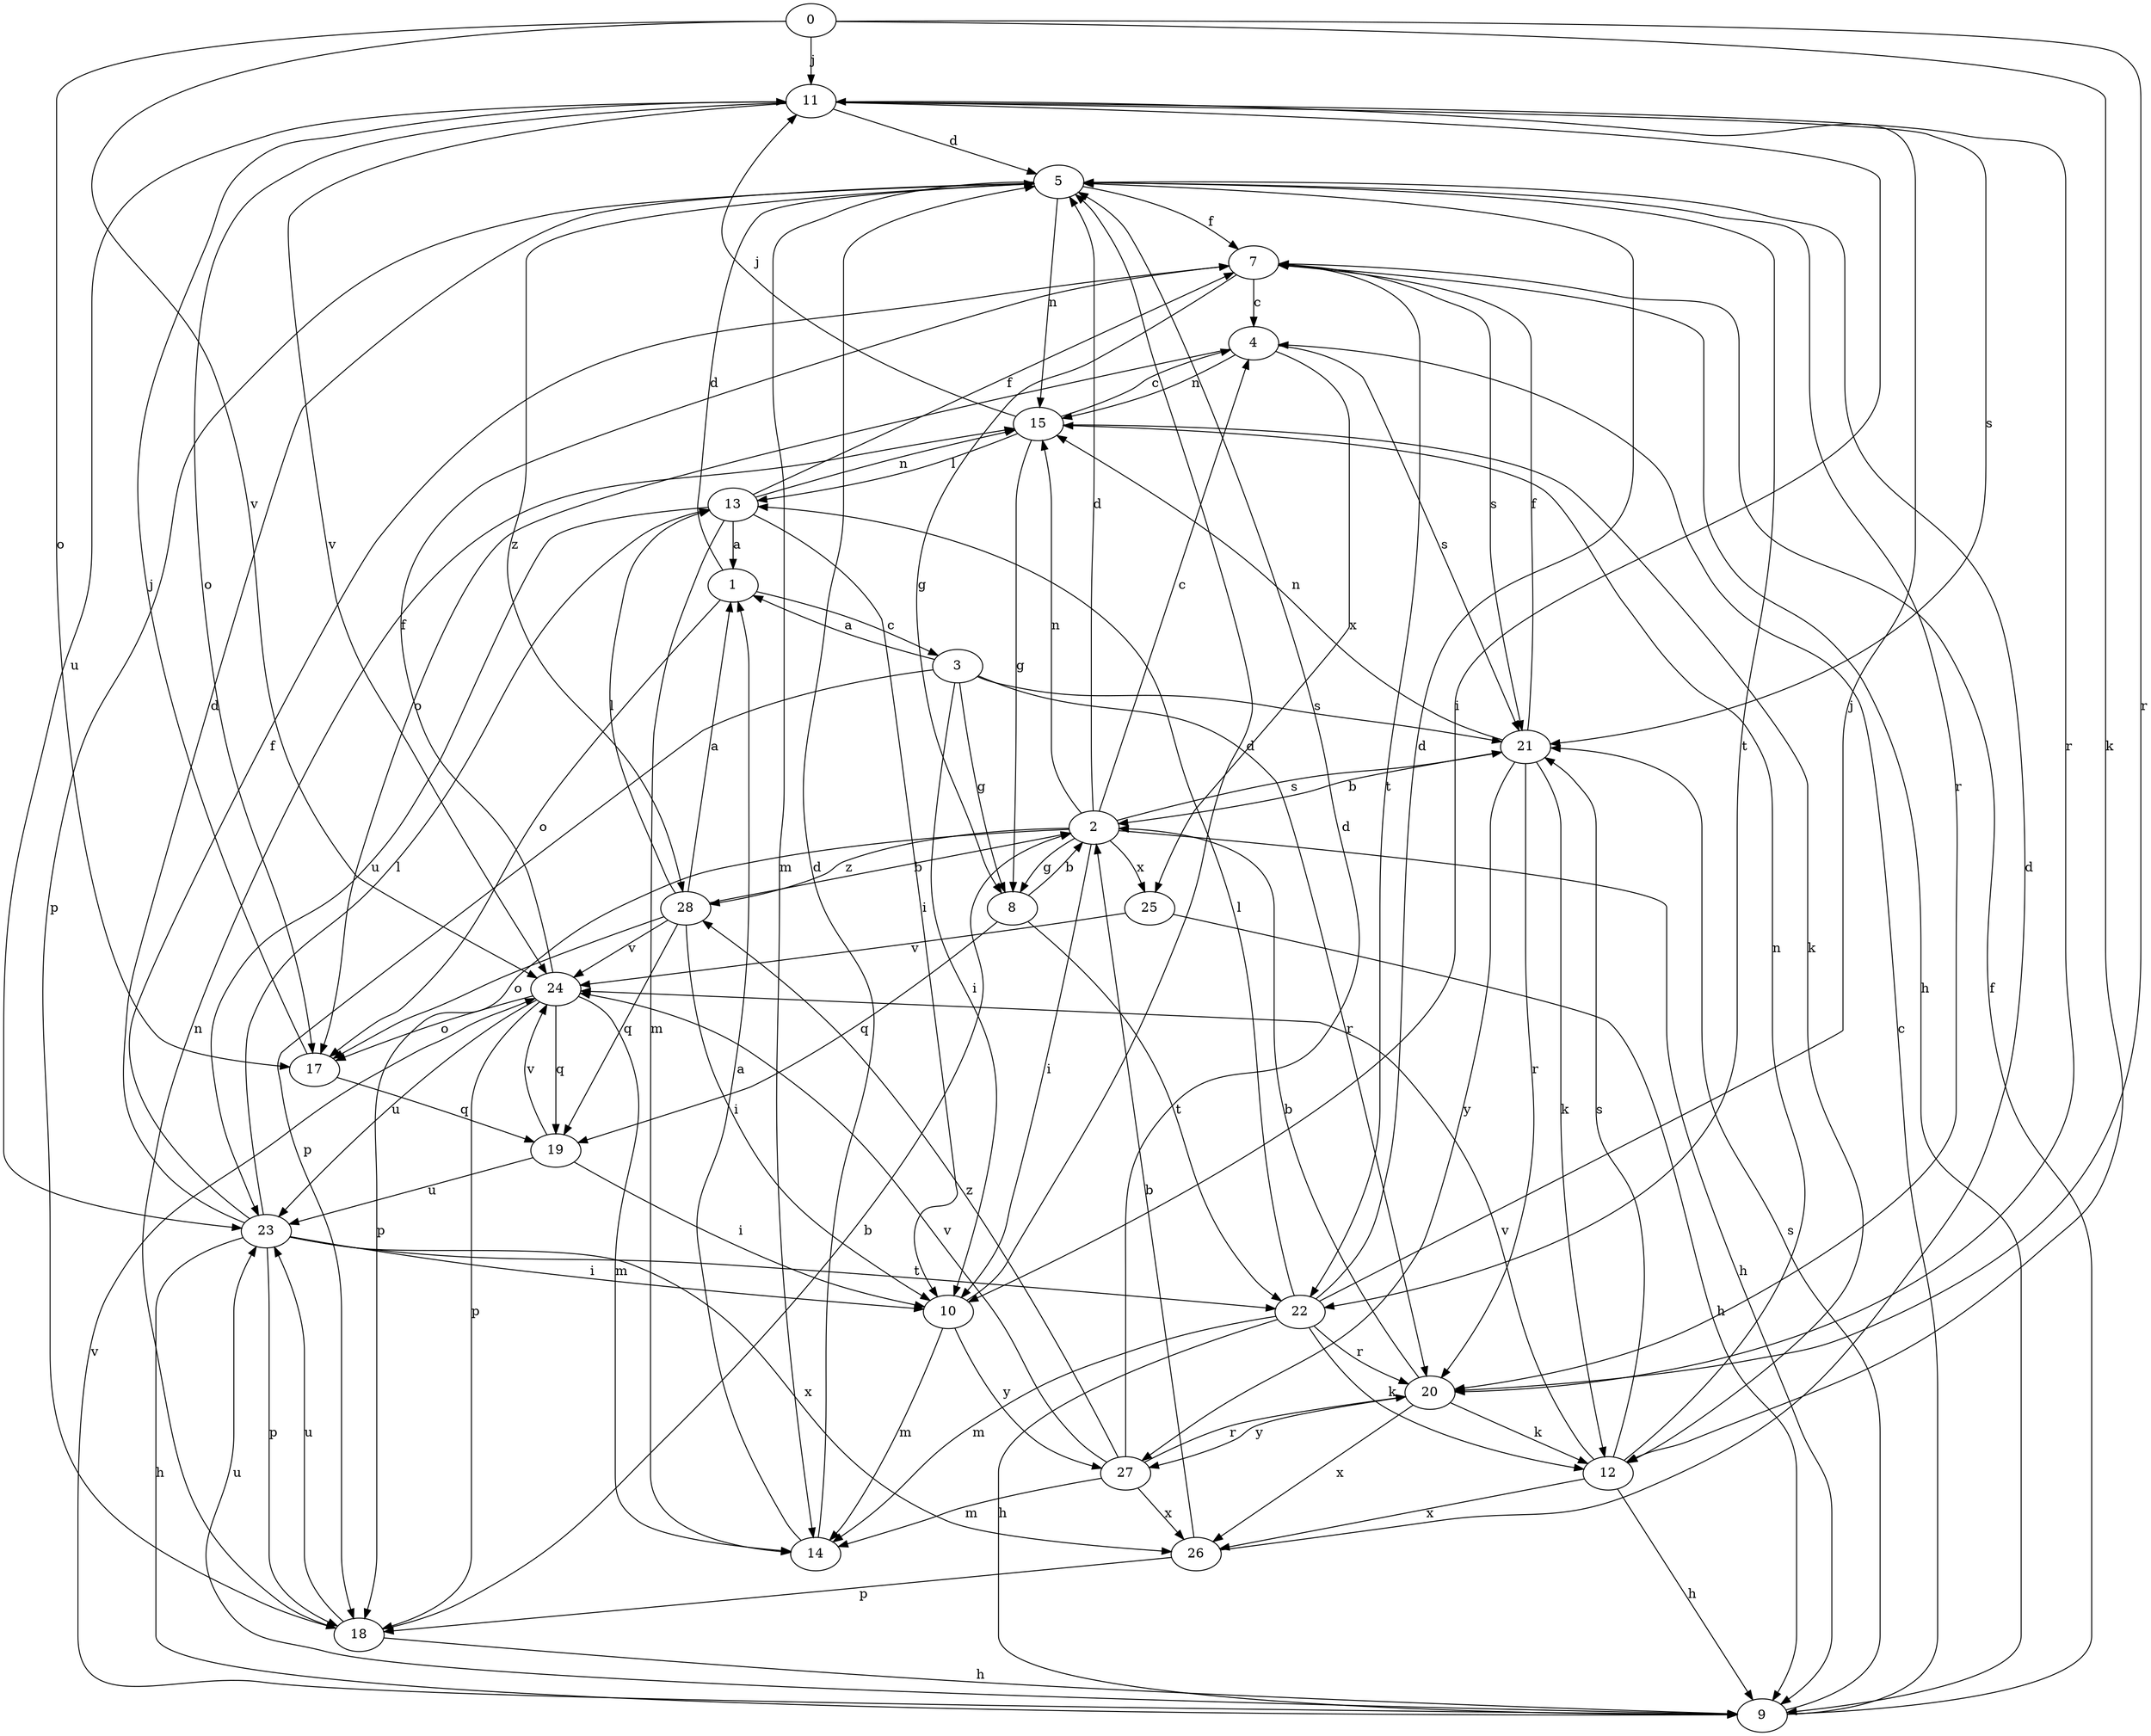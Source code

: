 strict digraph  {
0;
1;
2;
3;
4;
5;
7;
8;
9;
10;
11;
12;
13;
14;
15;
17;
18;
19;
20;
21;
22;
23;
24;
25;
26;
27;
28;
0 -> 11  [label=j];
0 -> 12  [label=k];
0 -> 17  [label=o];
0 -> 20  [label=r];
0 -> 24  [label=v];
1 -> 3  [label=c];
1 -> 5  [label=d];
1 -> 17  [label=o];
2 -> 4  [label=c];
2 -> 5  [label=d];
2 -> 8  [label=g];
2 -> 9  [label=h];
2 -> 10  [label=i];
2 -> 15  [label=n];
2 -> 18  [label=p];
2 -> 21  [label=s];
2 -> 25  [label=x];
2 -> 28  [label=z];
3 -> 1  [label=a];
3 -> 8  [label=g];
3 -> 10  [label=i];
3 -> 18  [label=p];
3 -> 20  [label=r];
3 -> 21  [label=s];
4 -> 15  [label=n];
4 -> 17  [label=o];
4 -> 21  [label=s];
4 -> 25  [label=x];
5 -> 7  [label=f];
5 -> 14  [label=m];
5 -> 15  [label=n];
5 -> 18  [label=p];
5 -> 20  [label=r];
5 -> 22  [label=t];
5 -> 28  [label=z];
7 -> 4  [label=c];
7 -> 8  [label=g];
7 -> 9  [label=h];
7 -> 21  [label=s];
7 -> 22  [label=t];
8 -> 2  [label=b];
8 -> 19  [label=q];
8 -> 22  [label=t];
9 -> 4  [label=c];
9 -> 7  [label=f];
9 -> 21  [label=s];
9 -> 23  [label=u];
9 -> 24  [label=v];
10 -> 5  [label=d];
10 -> 14  [label=m];
10 -> 27  [label=y];
11 -> 5  [label=d];
11 -> 10  [label=i];
11 -> 17  [label=o];
11 -> 20  [label=r];
11 -> 21  [label=s];
11 -> 23  [label=u];
11 -> 24  [label=v];
12 -> 9  [label=h];
12 -> 15  [label=n];
12 -> 21  [label=s];
12 -> 24  [label=v];
12 -> 26  [label=x];
13 -> 1  [label=a];
13 -> 7  [label=f];
13 -> 10  [label=i];
13 -> 14  [label=m];
13 -> 15  [label=n];
13 -> 23  [label=u];
14 -> 1  [label=a];
14 -> 5  [label=d];
15 -> 4  [label=c];
15 -> 8  [label=g];
15 -> 11  [label=j];
15 -> 12  [label=k];
15 -> 13  [label=l];
17 -> 11  [label=j];
17 -> 19  [label=q];
18 -> 2  [label=b];
18 -> 9  [label=h];
18 -> 15  [label=n];
18 -> 23  [label=u];
19 -> 10  [label=i];
19 -> 23  [label=u];
19 -> 24  [label=v];
20 -> 2  [label=b];
20 -> 12  [label=k];
20 -> 26  [label=x];
20 -> 27  [label=y];
21 -> 2  [label=b];
21 -> 7  [label=f];
21 -> 12  [label=k];
21 -> 15  [label=n];
21 -> 20  [label=r];
21 -> 27  [label=y];
22 -> 5  [label=d];
22 -> 9  [label=h];
22 -> 11  [label=j];
22 -> 12  [label=k];
22 -> 13  [label=l];
22 -> 14  [label=m];
22 -> 20  [label=r];
23 -> 5  [label=d];
23 -> 7  [label=f];
23 -> 9  [label=h];
23 -> 10  [label=i];
23 -> 13  [label=l];
23 -> 18  [label=p];
23 -> 22  [label=t];
23 -> 26  [label=x];
24 -> 7  [label=f];
24 -> 14  [label=m];
24 -> 17  [label=o];
24 -> 18  [label=p];
24 -> 19  [label=q];
24 -> 23  [label=u];
25 -> 9  [label=h];
25 -> 24  [label=v];
26 -> 2  [label=b];
26 -> 5  [label=d];
26 -> 18  [label=p];
27 -> 5  [label=d];
27 -> 14  [label=m];
27 -> 20  [label=r];
27 -> 24  [label=v];
27 -> 26  [label=x];
27 -> 28  [label=z];
28 -> 1  [label=a];
28 -> 2  [label=b];
28 -> 10  [label=i];
28 -> 13  [label=l];
28 -> 17  [label=o];
28 -> 19  [label=q];
28 -> 24  [label=v];
}
